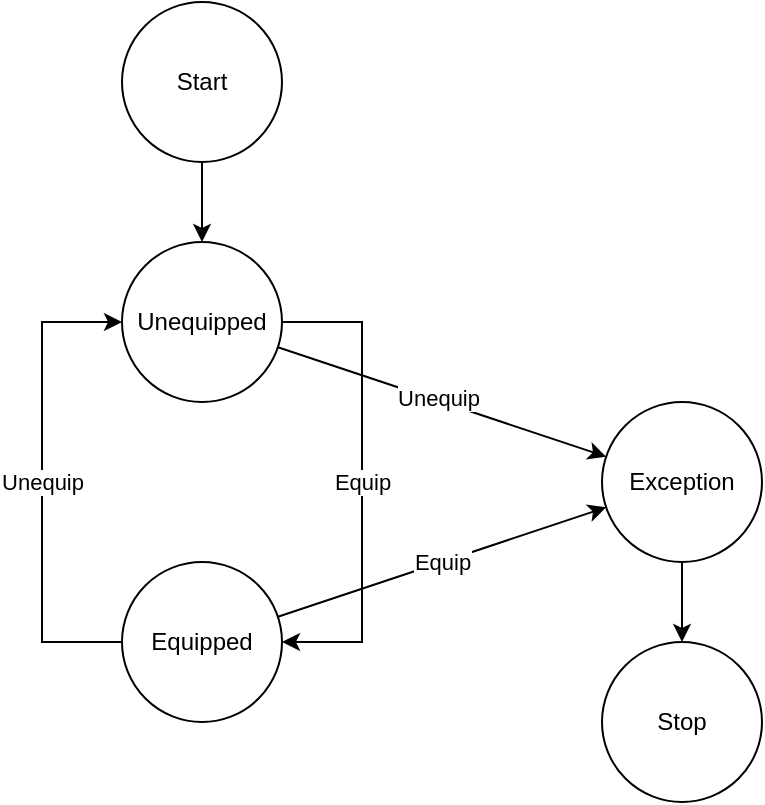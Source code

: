 <mxfile version="15.2.9" type="device"><diagram id="sUszFQ8gDM2zOwDK1eO0" name="Page-1"><mxGraphModel dx="1113" dy="659" grid="1" gridSize="10" guides="1" tooltips="1" connect="1" arrows="1" fold="1" page="1" pageScale="1" pageWidth="827" pageHeight="1169" math="0" shadow="0"><root><mxCell id="0"/><mxCell id="1" parent="0"/><mxCell id="pC5glrp8KdRLghncj2Yy-31" value="Equip" style="edgeStyle=orthogonalEdgeStyle;rounded=0;orthogonalLoop=1;jettySize=auto;html=1;" edge="1" parent="1" source="pC5glrp8KdRLghncj2Yy-10" target="pC5glrp8KdRLghncj2Yy-28"><mxGeometry relative="1" as="geometry"><mxPoint x="160" y="320" as="targetPoint"/><Array as="points"><mxPoint x="240" y="200"/><mxPoint x="240" y="360"/></Array></mxGeometry></mxCell><mxCell id="pC5glrp8KdRLghncj2Yy-32" value="Unequip" style="edgeStyle=orthogonalEdgeStyle;rounded=0;orthogonalLoop=1;jettySize=auto;html=1;" edge="1" parent="1" source="pC5glrp8KdRLghncj2Yy-28" target="pC5glrp8KdRLghncj2Yy-10"><mxGeometry relative="1" as="geometry"><Array as="points"><mxPoint x="80" y="360"/><mxPoint x="80" y="200"/></Array></mxGeometry></mxCell><mxCell id="pC5glrp8KdRLghncj2Yy-38" style="edgeStyle=none;rounded=0;orthogonalLoop=1;jettySize=auto;html=1;" edge="1" parent="1" source="pC5glrp8KdRLghncj2Yy-10" target="pC5glrp8KdRLghncj2Yy-27"><mxGeometry relative="1" as="geometry"/></mxCell><mxCell id="pC5glrp8KdRLghncj2Yy-39" value="Unequip" style="edgeLabel;html=1;align=center;verticalAlign=middle;resizable=0;points=[];" vertex="1" connectable="0" parent="pC5glrp8KdRLghncj2Yy-38"><mxGeometry x="-0.036" y="1" relative="1" as="geometry"><mxPoint as="offset"/></mxGeometry></mxCell><mxCell id="pC5glrp8KdRLghncj2Yy-10" value="Unequipped" style="ellipse;whiteSpace=wrap;html=1;aspect=fixed;" vertex="1" parent="1"><mxGeometry x="120" y="160" width="80" height="80" as="geometry"/></mxCell><mxCell id="pC5glrp8KdRLghncj2Yy-26" value="Stop" style="ellipse;whiteSpace=wrap;html=1;aspect=fixed;" vertex="1" parent="1"><mxGeometry x="360" y="360" width="80" height="80" as="geometry"/></mxCell><mxCell id="pC5glrp8KdRLghncj2Yy-40" style="edgeStyle=none;rounded=0;orthogonalLoop=1;jettySize=auto;html=1;" edge="1" parent="1" source="pC5glrp8KdRLghncj2Yy-27" target="pC5glrp8KdRLghncj2Yy-26"><mxGeometry relative="1" as="geometry"/></mxCell><mxCell id="pC5glrp8KdRLghncj2Yy-27" value="Exception" style="ellipse;whiteSpace=wrap;html=1;aspect=fixed;" vertex="1" parent="1"><mxGeometry x="360" y="240" width="80" height="80" as="geometry"/></mxCell><mxCell id="pC5glrp8KdRLghncj2Yy-34" value="Equip" style="rounded=0;orthogonalLoop=1;jettySize=auto;html=1;" edge="1" parent="1" source="pC5glrp8KdRLghncj2Yy-28" target="pC5glrp8KdRLghncj2Yy-27"><mxGeometry relative="1" as="geometry"/></mxCell><mxCell id="pC5glrp8KdRLghncj2Yy-28" value="Equipped" style="ellipse;whiteSpace=wrap;html=1;aspect=fixed;" vertex="1" parent="1"><mxGeometry x="120" y="320" width="80" height="80" as="geometry"/></mxCell><mxCell id="pC5glrp8KdRLghncj2Yy-30" style="edgeStyle=orthogonalEdgeStyle;rounded=0;orthogonalLoop=1;jettySize=auto;html=1;" edge="1" parent="1" source="pC5glrp8KdRLghncj2Yy-29" target="pC5glrp8KdRLghncj2Yy-10"><mxGeometry relative="1" as="geometry"/></mxCell><mxCell id="pC5glrp8KdRLghncj2Yy-29" value="Start" style="ellipse;whiteSpace=wrap;html=1;aspect=fixed;" vertex="1" parent="1"><mxGeometry x="120" y="40" width="80" height="80" as="geometry"/></mxCell></root></mxGraphModel></diagram></mxfile>